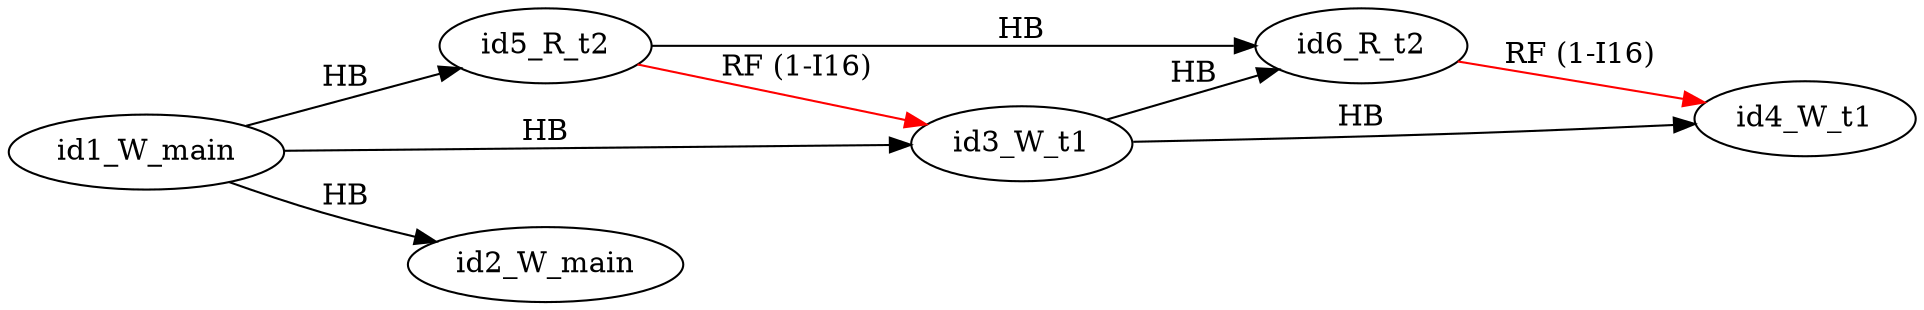 digraph memory_model {
rankdir=LR;
splines=true; esep=0.5;
id5_R_t2 -> id3_W_t1 [label = "RF (1-I16)", color="red"];
id6_R_t2 -> id4_W_t1 [label = "RF (1-I16)", color="red"];
id1_W_main -> id2_W_main [label = "HB", color="black"];
id3_W_t1 -> id4_W_t1 [label = "HB", color="black"];
id5_R_t2 -> id6_R_t2 [label = "HB", color="black"];
id1_W_main -> id3_W_t1 [label = "HB", color="black"];
id1_W_main -> id5_R_t2 [label = "HB", color="black"];
id3_W_t1 -> id6_R_t2 [label = "HB", color="black"];
id1_W_main [pos="2.5,4!"]
id2_W_main [pos="2.5,2!"]
id3_W_t1 [pos="0,0!"]
id4_W_t1 [pos="0,-2!"]
id5_R_t2 [pos="5,0!"]
id6_R_t2 [pos="5,-2!"]
}